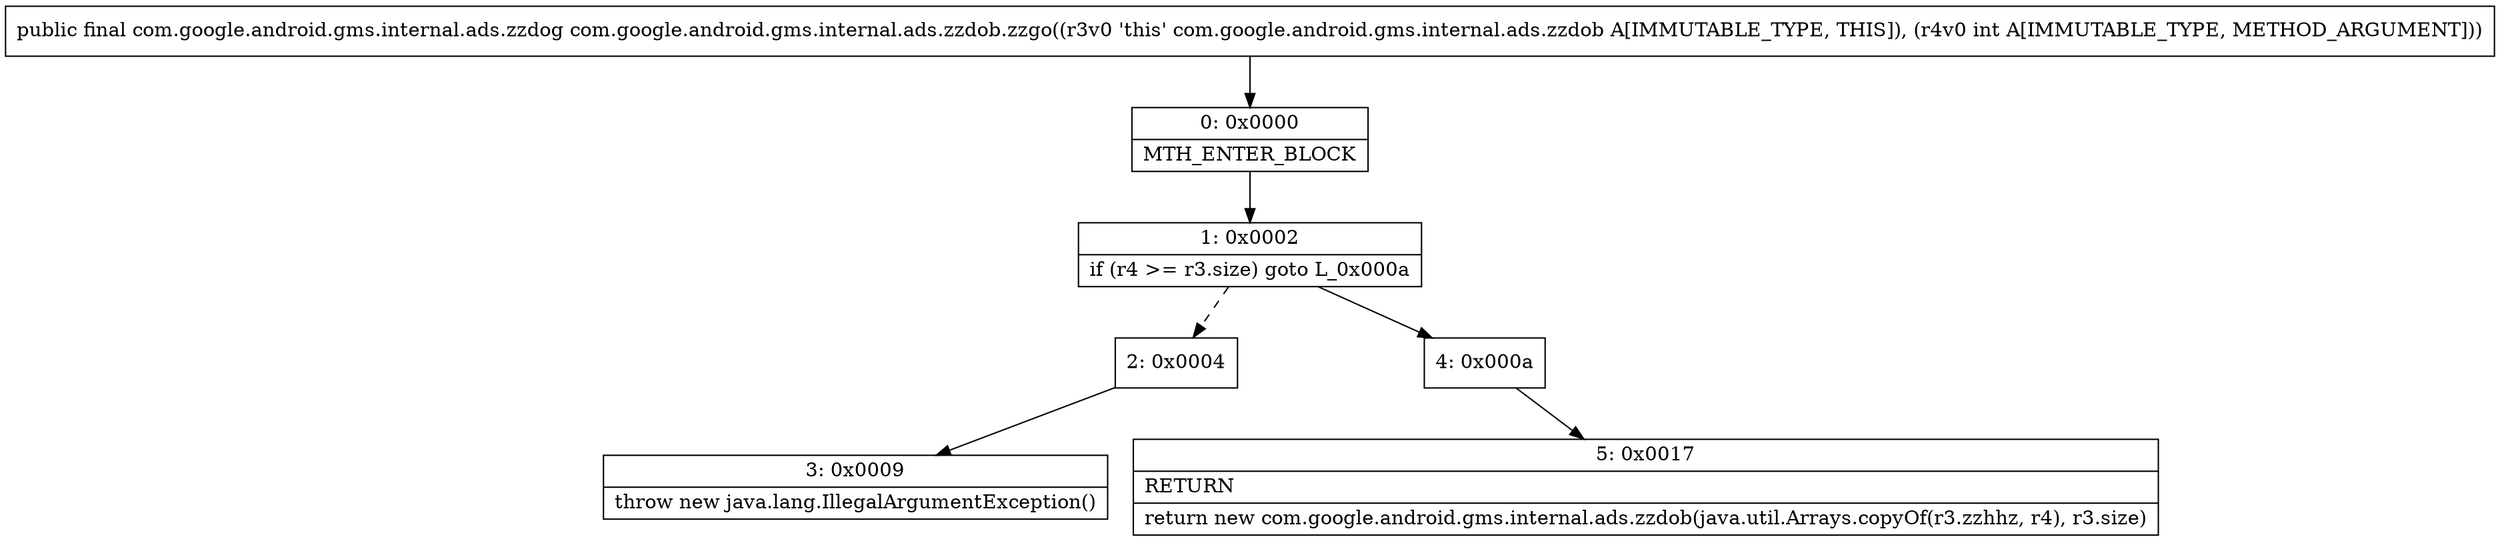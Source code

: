 digraph "CFG forcom.google.android.gms.internal.ads.zzdob.zzgo(I)Lcom\/google\/android\/gms\/internal\/ads\/zzdog;" {
Node_0 [shape=record,label="{0\:\ 0x0000|MTH_ENTER_BLOCK\l}"];
Node_1 [shape=record,label="{1\:\ 0x0002|if (r4 \>= r3.size) goto L_0x000a\l}"];
Node_2 [shape=record,label="{2\:\ 0x0004}"];
Node_3 [shape=record,label="{3\:\ 0x0009|throw new java.lang.IllegalArgumentException()\l}"];
Node_4 [shape=record,label="{4\:\ 0x000a}"];
Node_5 [shape=record,label="{5\:\ 0x0017|RETURN\l|return new com.google.android.gms.internal.ads.zzdob(java.util.Arrays.copyOf(r3.zzhhz, r4), r3.size)\l}"];
MethodNode[shape=record,label="{public final com.google.android.gms.internal.ads.zzdog com.google.android.gms.internal.ads.zzdob.zzgo((r3v0 'this' com.google.android.gms.internal.ads.zzdob A[IMMUTABLE_TYPE, THIS]), (r4v0 int A[IMMUTABLE_TYPE, METHOD_ARGUMENT])) }"];
MethodNode -> Node_0;
Node_0 -> Node_1;
Node_1 -> Node_2[style=dashed];
Node_1 -> Node_4;
Node_2 -> Node_3;
Node_4 -> Node_5;
}

